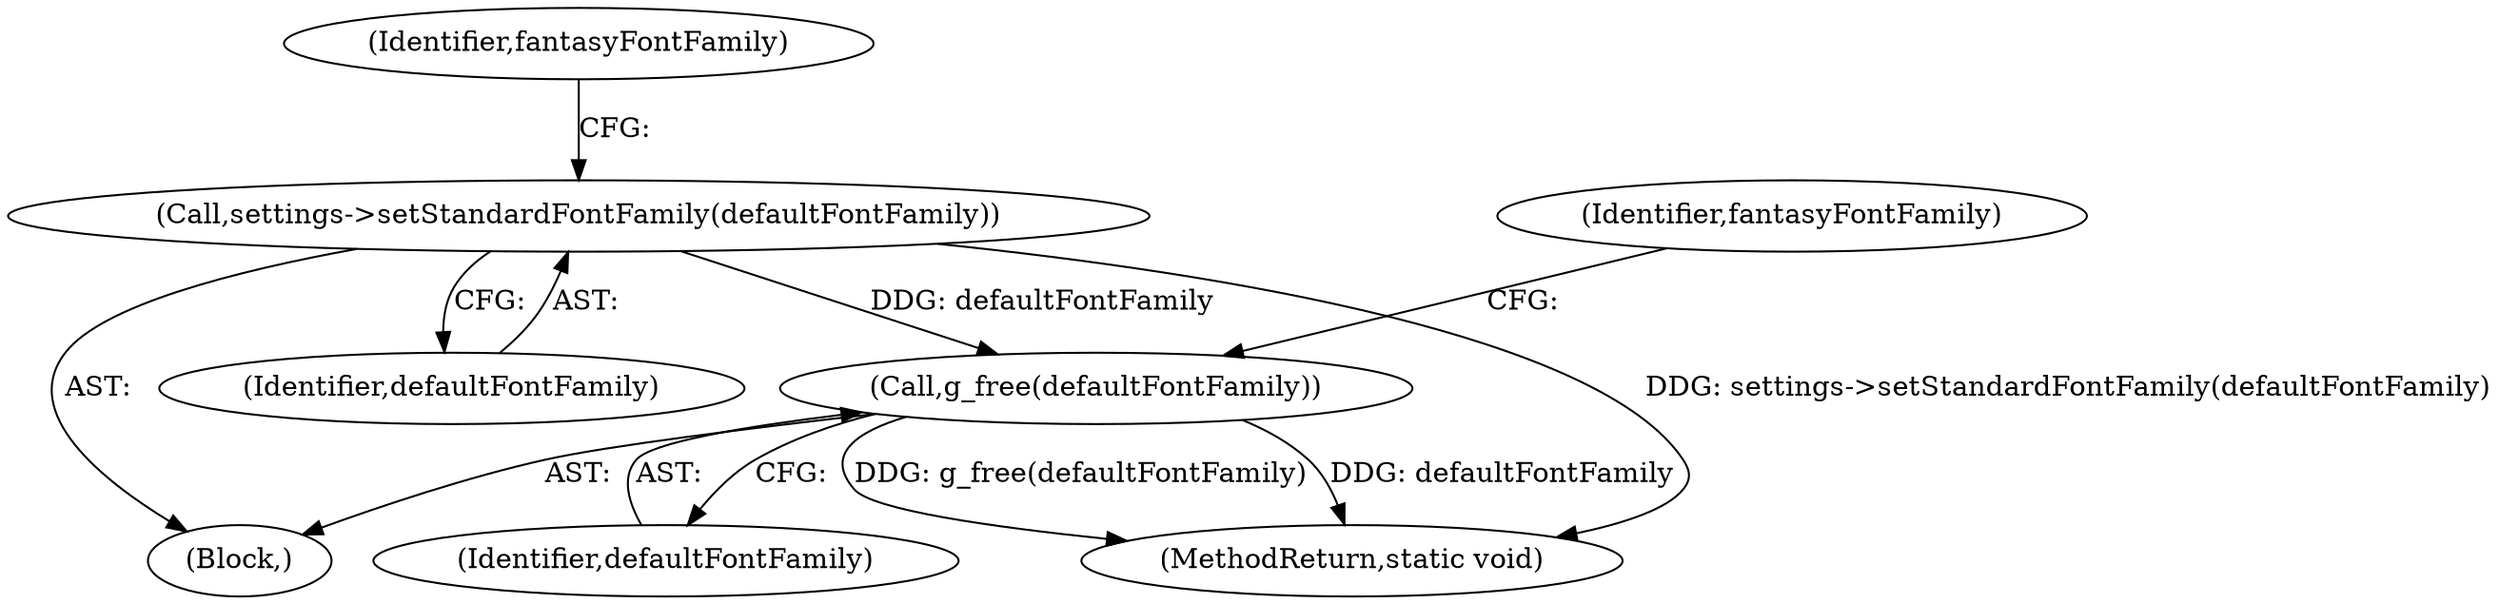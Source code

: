 digraph "0_Chrome_5a2de6455f565783c73e53eae2c8b953e7d48520_0@API" {
"1000376" [label="(Call,g_free(defaultFontFamily))"];
"1000280" [label="(Call,settings->setStandardFontFamily(defaultFontFamily))"];
"1000379" [label="(Identifier,fantasyFontFamily)"];
"1000377" [label="(Identifier,defaultFontFamily)"];
"1000281" [label="(Identifier,defaultFontFamily)"];
"1000392" [label="(MethodReturn,static void)"];
"1000280" [label="(Call,settings->setStandardFontFamily(defaultFontFamily))"];
"1000283" [label="(Identifier,fantasyFontFamily)"];
"1000102" [label="(Block,)"];
"1000376" [label="(Call,g_free(defaultFontFamily))"];
"1000376" -> "1000102"  [label="AST: "];
"1000376" -> "1000377"  [label="CFG: "];
"1000377" -> "1000376"  [label="AST: "];
"1000379" -> "1000376"  [label="CFG: "];
"1000376" -> "1000392"  [label="DDG: g_free(defaultFontFamily)"];
"1000376" -> "1000392"  [label="DDG: defaultFontFamily"];
"1000280" -> "1000376"  [label="DDG: defaultFontFamily"];
"1000280" -> "1000102"  [label="AST: "];
"1000280" -> "1000281"  [label="CFG: "];
"1000281" -> "1000280"  [label="AST: "];
"1000283" -> "1000280"  [label="CFG: "];
"1000280" -> "1000392"  [label="DDG: settings->setStandardFontFamily(defaultFontFamily)"];
}
